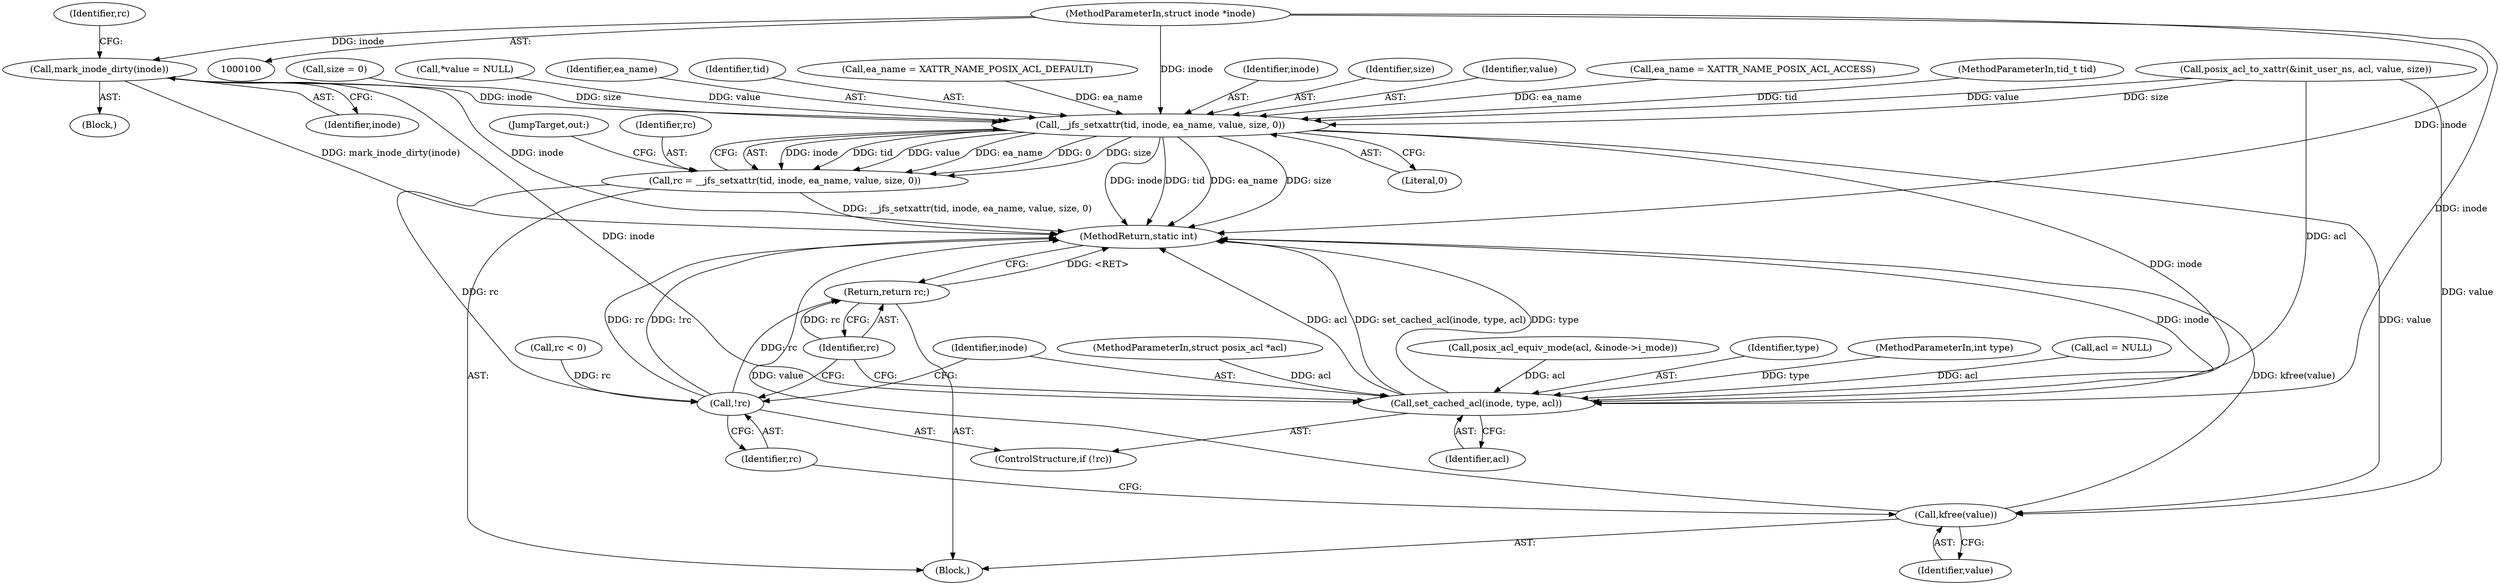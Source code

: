 digraph "0_linux_073931017b49d9458aa351605b43a7e34598caef_8@pointer" {
"1000145" [label="(Call,mark_inode_dirty(inode))"];
"1000102" [label="(MethodParameterIn,struct inode *inode)"];
"1000199" [label="(Call,__jfs_setxattr(tid, inode, ea_name, value, size, 0))"];
"1000197" [label="(Call,rc = __jfs_setxattr(tid, inode, ea_name, value, size, 0))"];
"1000210" [label="(Call,!rc)"];
"1000216" [label="(Return,return rc;)"];
"1000207" [label="(Call,kfree(value))"];
"1000212" [label="(Call,set_cached_acl(inode, type, acl))"];
"1000105" [label="(Block,)"];
"1000211" [label="(Identifier,rc)"];
"1000125" [label="(Block,)"];
"1000104" [label="(MethodParameterIn,struct posix_acl *acl)"];
"1000202" [label="(Identifier,ea_name)"];
"1000216" [label="(Return,return rc;)"];
"1000207" [label="(Call,kfree(value))"];
"1000198" [label="(Identifier,rc)"];
"1000200" [label="(Identifier,tid)"];
"1000186" [label="(Call,posix_acl_to_xattr(&init_user_ns, acl, value, size))"];
"1000197" [label="(Call,rc = __jfs_setxattr(tid, inode, ea_name, value, size, 0))"];
"1000128" [label="(Call,posix_acl_equiv_mode(acl, &inode->i_mode))"];
"1000156" [label="(Call,ea_name = XATTR_NAME_POSIX_ACL_DEFAULT)"];
"1000209" [label="(ControlStructure,if (!rc))"];
"1000201" [label="(Identifier,inode)"];
"1000204" [label="(Identifier,size)"];
"1000212" [label="(Call,set_cached_acl(inode, type, acl))"];
"1000217" [label="(Identifier,rc)"];
"1000208" [label="(Identifier,value)"];
"1000206" [label="(JumpTarget,out:)"];
"1000218" [label="(MethodReturn,static int)"];
"1000214" [label="(Identifier,type)"];
"1000215" [label="(Identifier,acl)"];
"1000203" [label="(Identifier,value)"];
"1000213" [label="(Identifier,inode)"];
"1000120" [label="(Call,ea_name = XATTR_NAME_POSIX_ACL_ACCESS)"];
"1000101" [label="(MethodParameterIn,tid_t tid)"];
"1000210" [label="(Call,!rc)"];
"1000102" [label="(MethodParameterIn,struct inode *inode)"];
"1000146" [label="(Identifier,inode)"];
"1000103" [label="(MethodParameterIn,int type)"];
"1000149" [label="(Identifier,rc)"];
"1000199" [label="(Call,__jfs_setxattr(tid, inode, ea_name, value, size, 0))"];
"1000109" [label="(Call,size = 0)"];
"1000193" [label="(Call,rc < 0)"];
"1000151" [label="(Call,acl = NULL)"];
"1000113" [label="(Call,*value = NULL)"];
"1000205" [label="(Literal,0)"];
"1000145" [label="(Call,mark_inode_dirty(inode))"];
"1000145" -> "1000125"  [label="AST: "];
"1000145" -> "1000146"  [label="CFG: "];
"1000146" -> "1000145"  [label="AST: "];
"1000149" -> "1000145"  [label="CFG: "];
"1000145" -> "1000218"  [label="DDG: mark_inode_dirty(inode)"];
"1000145" -> "1000218"  [label="DDG: inode"];
"1000102" -> "1000145"  [label="DDG: inode"];
"1000145" -> "1000199"  [label="DDG: inode"];
"1000145" -> "1000212"  [label="DDG: inode"];
"1000102" -> "1000100"  [label="AST: "];
"1000102" -> "1000218"  [label="DDG: inode"];
"1000102" -> "1000199"  [label="DDG: inode"];
"1000102" -> "1000212"  [label="DDG: inode"];
"1000199" -> "1000197"  [label="AST: "];
"1000199" -> "1000205"  [label="CFG: "];
"1000200" -> "1000199"  [label="AST: "];
"1000201" -> "1000199"  [label="AST: "];
"1000202" -> "1000199"  [label="AST: "];
"1000203" -> "1000199"  [label="AST: "];
"1000204" -> "1000199"  [label="AST: "];
"1000205" -> "1000199"  [label="AST: "];
"1000197" -> "1000199"  [label="CFG: "];
"1000199" -> "1000218"  [label="DDG: inode"];
"1000199" -> "1000218"  [label="DDG: tid"];
"1000199" -> "1000218"  [label="DDG: ea_name"];
"1000199" -> "1000218"  [label="DDG: size"];
"1000199" -> "1000197"  [label="DDG: inode"];
"1000199" -> "1000197"  [label="DDG: tid"];
"1000199" -> "1000197"  [label="DDG: value"];
"1000199" -> "1000197"  [label="DDG: ea_name"];
"1000199" -> "1000197"  [label="DDG: 0"];
"1000199" -> "1000197"  [label="DDG: size"];
"1000101" -> "1000199"  [label="DDG: tid"];
"1000156" -> "1000199"  [label="DDG: ea_name"];
"1000120" -> "1000199"  [label="DDG: ea_name"];
"1000186" -> "1000199"  [label="DDG: value"];
"1000186" -> "1000199"  [label="DDG: size"];
"1000113" -> "1000199"  [label="DDG: value"];
"1000109" -> "1000199"  [label="DDG: size"];
"1000199" -> "1000207"  [label="DDG: value"];
"1000199" -> "1000212"  [label="DDG: inode"];
"1000197" -> "1000105"  [label="AST: "];
"1000198" -> "1000197"  [label="AST: "];
"1000206" -> "1000197"  [label="CFG: "];
"1000197" -> "1000218"  [label="DDG: __jfs_setxattr(tid, inode, ea_name, value, size, 0)"];
"1000197" -> "1000210"  [label="DDG: rc"];
"1000210" -> "1000209"  [label="AST: "];
"1000210" -> "1000211"  [label="CFG: "];
"1000211" -> "1000210"  [label="AST: "];
"1000213" -> "1000210"  [label="CFG: "];
"1000217" -> "1000210"  [label="CFG: "];
"1000210" -> "1000218"  [label="DDG: !rc"];
"1000210" -> "1000218"  [label="DDG: rc"];
"1000193" -> "1000210"  [label="DDG: rc"];
"1000210" -> "1000216"  [label="DDG: rc"];
"1000216" -> "1000105"  [label="AST: "];
"1000216" -> "1000217"  [label="CFG: "];
"1000217" -> "1000216"  [label="AST: "];
"1000218" -> "1000216"  [label="CFG: "];
"1000216" -> "1000218"  [label="DDG: <RET>"];
"1000217" -> "1000216"  [label="DDG: rc"];
"1000207" -> "1000105"  [label="AST: "];
"1000207" -> "1000208"  [label="CFG: "];
"1000208" -> "1000207"  [label="AST: "];
"1000211" -> "1000207"  [label="CFG: "];
"1000207" -> "1000218"  [label="DDG: value"];
"1000207" -> "1000218"  [label="DDG: kfree(value)"];
"1000186" -> "1000207"  [label="DDG: value"];
"1000212" -> "1000209"  [label="AST: "];
"1000212" -> "1000215"  [label="CFG: "];
"1000213" -> "1000212"  [label="AST: "];
"1000214" -> "1000212"  [label="AST: "];
"1000215" -> "1000212"  [label="AST: "];
"1000217" -> "1000212"  [label="CFG: "];
"1000212" -> "1000218"  [label="DDG: set_cached_acl(inode, type, acl)"];
"1000212" -> "1000218"  [label="DDG: type"];
"1000212" -> "1000218"  [label="DDG: inode"];
"1000212" -> "1000218"  [label="DDG: acl"];
"1000103" -> "1000212"  [label="DDG: type"];
"1000186" -> "1000212"  [label="DDG: acl"];
"1000151" -> "1000212"  [label="DDG: acl"];
"1000128" -> "1000212"  [label="DDG: acl"];
"1000104" -> "1000212"  [label="DDG: acl"];
}
